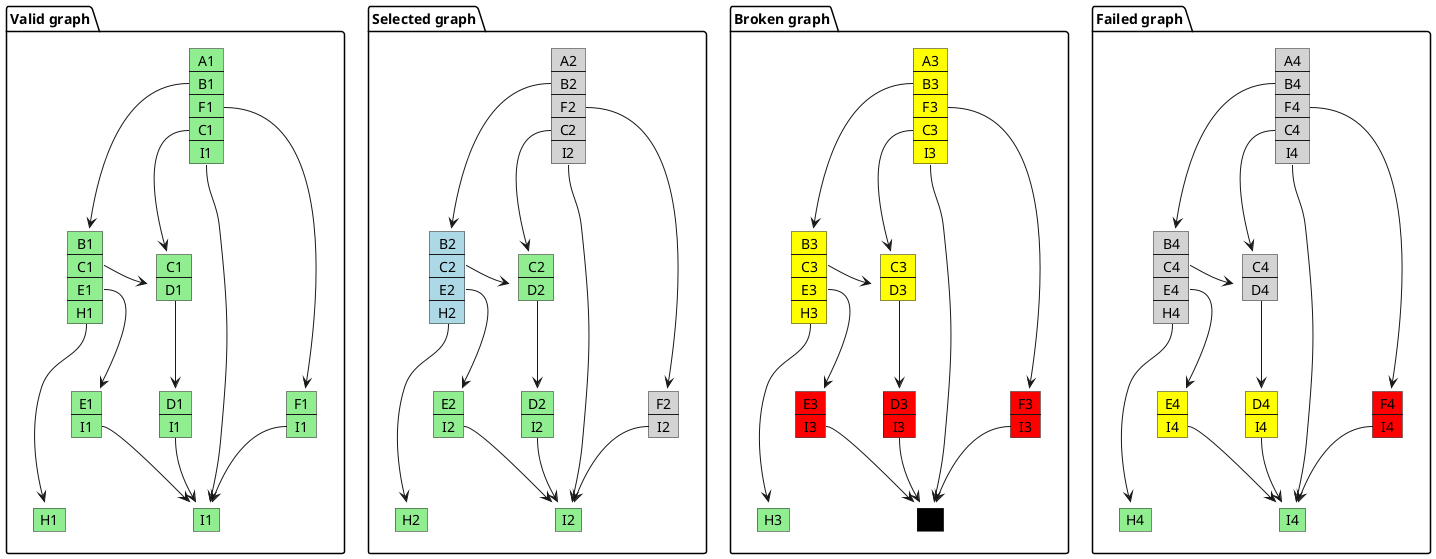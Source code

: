 @startuml
package "Valid graph" {
map H1 #lightgreen {
}
map I1 #lightgreen {
}
map F1 #lightgreen {
I1 *--> I1
}
map E1 #lightgreen {
I1 *--> I1
}
map D1 #lightgreen {
I1 *--> I1
}
map C1 #lightgreen {
D1 *--> D1
}
map B1 #lightgreen {
C1 *-> C1
E1 *--> E1
H1*---> H1
}
map A1 #lightgreen {
B1 *--> B1
F1 *--> F1
C1 *--> C1
I1 *--> I1
}
}
package "Selected graph" {
map H2 #lightgreen {
}
map I2 #lightgreen {
}
map F2 #lightgrey {
I2 *--> I2
}
map E2 #lightgreen {
I2 *--> I2
}
map D2 #lightgreen {
I2 *--> I2
}
map C2 #lightgreen {
D2 *--> D2
}
map B2 #lightblue {
C2 *-> C2
E2 *--> E2
H2*---> H2
}
map A2 #lightgrey {
B2 *--> B2
F2 *--> F2
C2 *--> C2
I2 *--> I2
}
}
package "Broken graph" {
map H3 #lightgreen {
}
map I3 #black {
}
map F3 #red {
I3 *--> I3
}
map E3 #red {
I3 *--> I3
}
map D3 #red {
I3 *--> I3
}
map C3 #yellow {
D3 *--> D3
}
map B3 #yellow {
C3 *-> C3
E3 *--> E3
H3*---> H3
}
map A3 #yellow {
B3 *--> B3
F3 *--> F3
C3 *--> C3
I3 *--> I3
}
}

package "Failed graph" {
map H4 #lightgreen {
}
map I4 #lightgreen {
}
map F4 #red {
I4 *--> I4
}
map E4 #yellow {
I4 *--> I4
}
map D4 #yellow {
I4 *--> I4
}
map C4 #lightgrey {
D4 *--> D4
}
map B4 #lightgrey {
C4 *-> C4
E4 *--> E4
H4*---> H4
}
map A4 #lightgrey {
B4 *--> B4
F4 *--> F4
C4 *--> C4
I4 *--> I4
}
}
@enduml
